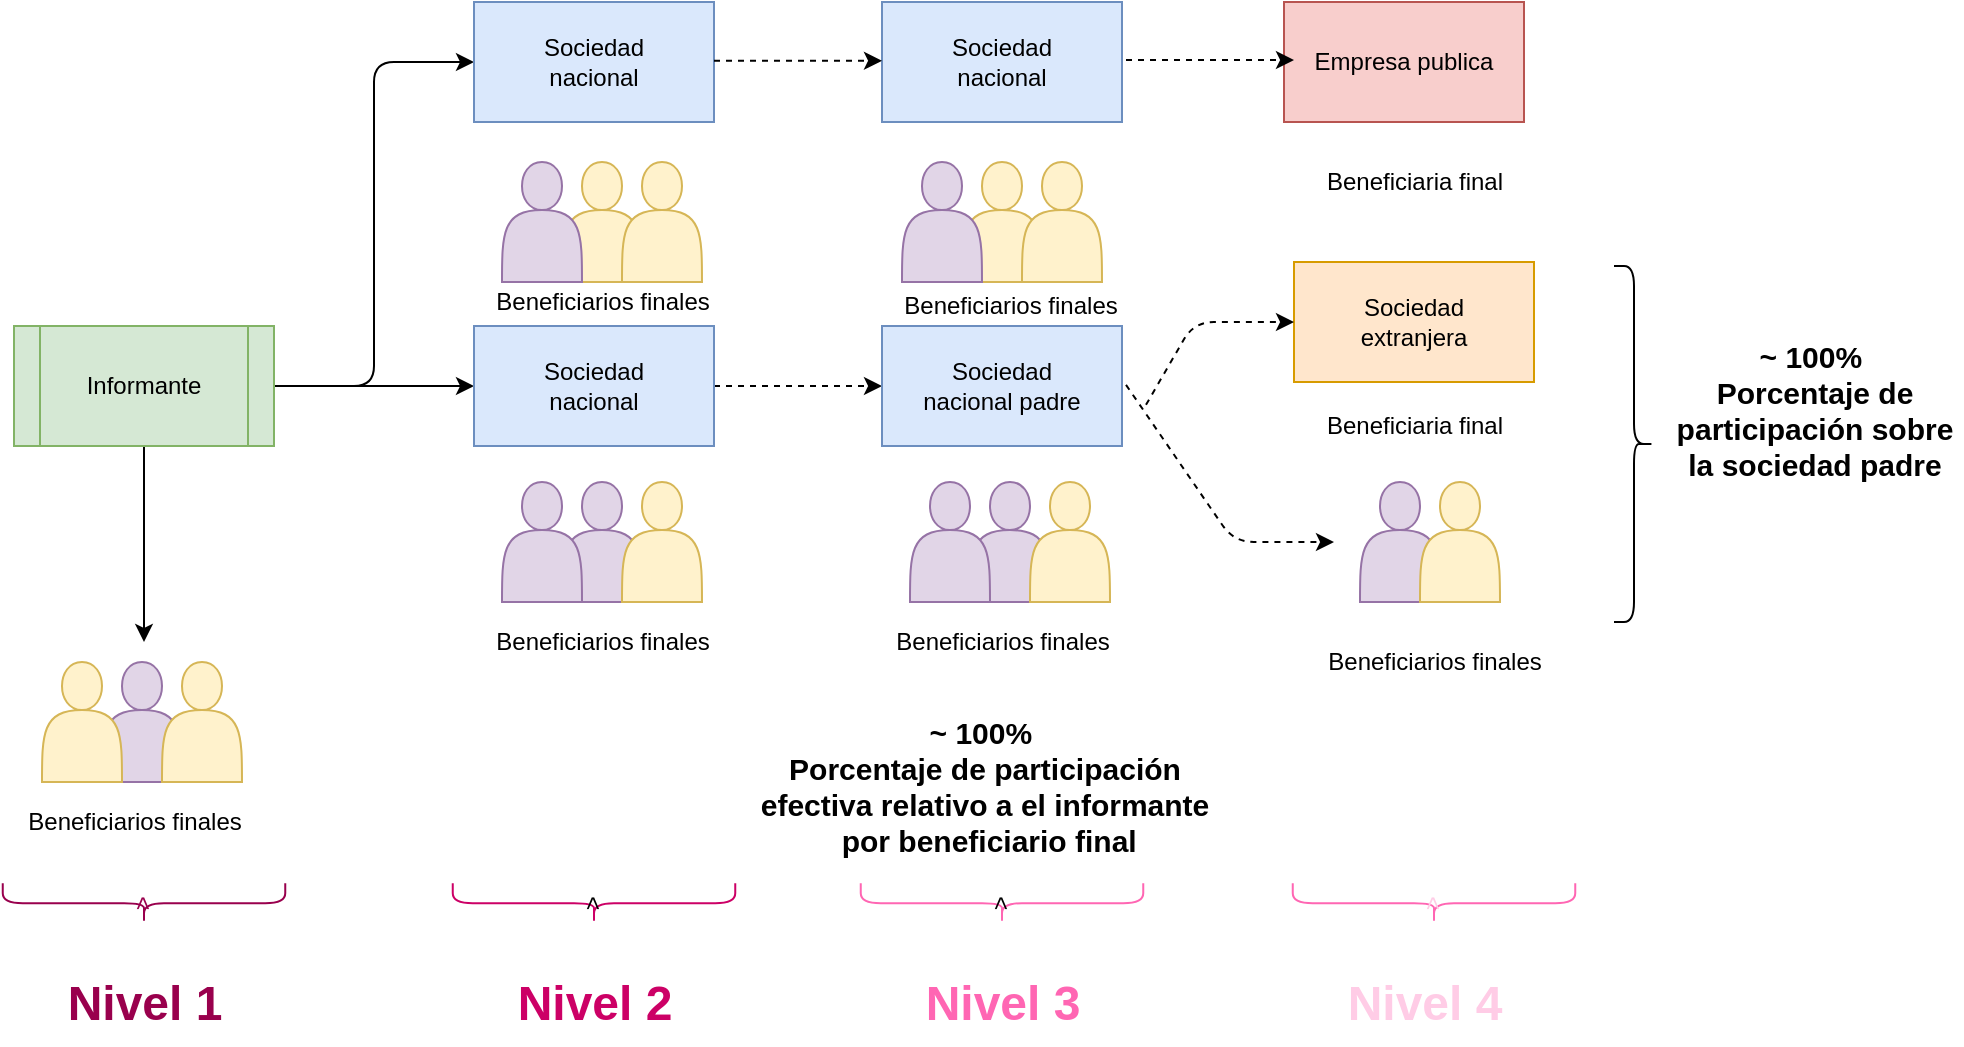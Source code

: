 <mxfile>
    <diagram id="Ms2f--9ogLVKOuNqTjOE" name="Page-1">
        <mxGraphModel dx="863" dy="695" grid="1" gridSize="10" guides="1" tooltips="1" connect="1" arrows="1" fold="1" page="1" pageScale="1" pageWidth="827" pageHeight="1169" math="0" shadow="0">
            <root>
                <mxCell id="0"/>
                <mxCell id="1" parent="0"/>
                <mxCell id="57" style="edgeStyle=none;html=1;entryX=0;entryY=0.5;entryDx=0;entryDy=0;exitX=1;exitY=0.5;exitDx=0;exitDy=0;" parent="1" source="4" target="25" edge="1">
                    <mxGeometry relative="1" as="geometry">
                        <Array as="points">
                            <mxPoint x="300" y="302"/>
                        </Array>
                    </mxGeometry>
                </mxCell>
                <mxCell id="61" style="edgeStyle=none;html=1;exitX=0.5;exitY=1;exitDx=0;exitDy=0;" parent="1" source="4" edge="1">
                    <mxGeometry relative="1" as="geometry">
                        <mxPoint x="185" y="430" as="targetPoint"/>
                        <Array as="points">
                            <mxPoint x="185" y="370"/>
                            <mxPoint x="185" y="400"/>
                        </Array>
                    </mxGeometry>
                </mxCell>
                <mxCell id="62" style="edgeStyle=none;html=1;exitX=1;exitY=0.5;exitDx=0;exitDy=0;entryX=0;entryY=0.5;entryDx=0;entryDy=0;" parent="1" source="4" target="5" edge="1">
                    <mxGeometry relative="1" as="geometry">
                        <Array as="points">
                            <mxPoint x="300" y="302"/>
                            <mxPoint x="300" y="140"/>
                        </Array>
                    </mxGeometry>
                </mxCell>
                <mxCell id="4" value="Informante" style="shape=process;whiteSpace=wrap;html=1;backgroundOutline=1;fillColor=#d5e8d4;strokeColor=#82b366;" parent="1" vertex="1">
                    <mxGeometry x="120" y="272" width="130" height="60" as="geometry"/>
                </mxCell>
                <mxCell id="5" value="Sociedad &lt;br&gt;nacional" style="rounded=0;whiteSpace=wrap;html=1;fillColor=#dae8fc;strokeColor=#6c8ebf;" parent="1" vertex="1">
                    <mxGeometry x="350" y="110" width="120" height="60" as="geometry"/>
                </mxCell>
                <mxCell id="6" value="&lt;span&gt;Sociedad&lt;/span&gt;&lt;br&gt;&lt;span&gt;nacional&lt;/span&gt;" style="rounded=0;whiteSpace=wrap;html=1;fillColor=#dae8fc;strokeColor=#6c8ebf;" parent="1" vertex="1">
                    <mxGeometry x="554" y="110" width="120" height="60" as="geometry"/>
                </mxCell>
                <mxCell id="22" value="" style="group" parent="1" vertex="1" connectable="0">
                    <mxGeometry x="364" y="190" width="100" height="60" as="geometry"/>
                </mxCell>
                <mxCell id="16" value="" style="shape=actor;whiteSpace=wrap;html=1;fillColor=#fff2cc;strokeColor=#d6b656;" parent="22" vertex="1">
                    <mxGeometry x="30" width="40" height="60" as="geometry"/>
                </mxCell>
                <mxCell id="17" value="" style="shape=actor;whiteSpace=wrap;html=1;fillColor=#e1d5e7;strokeColor=#9673a6;" parent="22" vertex="1">
                    <mxGeometry width="40" height="60" as="geometry"/>
                </mxCell>
                <mxCell id="18" value="" style="shape=actor;whiteSpace=wrap;html=1;fillColor=#fff2cc;strokeColor=#d6b656;" parent="22" vertex="1">
                    <mxGeometry x="60" width="40" height="60" as="geometry"/>
                </mxCell>
                <mxCell id="23" value="" style="group" parent="1" vertex="1" connectable="0">
                    <mxGeometry x="564" y="190" width="100" height="60" as="geometry"/>
                </mxCell>
                <mxCell id="3" value="" style="shape=actor;whiteSpace=wrap;html=1;fillColor=#fff2cc;strokeColor=#d6b656;" parent="23" vertex="1">
                    <mxGeometry x="30" width="40" height="60" as="geometry"/>
                </mxCell>
                <mxCell id="12" value="" style="shape=actor;whiteSpace=wrap;html=1;fillColor=#e1d5e7;strokeColor=#9673a6;" parent="23" vertex="1">
                    <mxGeometry width="40" height="60" as="geometry"/>
                </mxCell>
                <mxCell id="15" value="" style="shape=actor;whiteSpace=wrap;html=1;fillColor=#fff2cc;strokeColor=#d6b656;" parent="23" vertex="1">
                    <mxGeometry x="60" width="40" height="60" as="geometry"/>
                </mxCell>
                <mxCell id="24" value="" style="group" parent="1" vertex="1" connectable="0">
                    <mxGeometry x="134" y="440" width="100" height="60" as="geometry"/>
                </mxCell>
                <mxCell id="19" value="" style="shape=actor;whiteSpace=wrap;html=1;fillColor=#e1d5e7;strokeColor=#9673a6;" parent="24" vertex="1">
                    <mxGeometry x="30" width="40" height="60" as="geometry"/>
                </mxCell>
                <mxCell id="20" value="" style="shape=actor;whiteSpace=wrap;html=1;fillColor=#fff2cc;strokeColor=#d6b656;" parent="24" vertex="1">
                    <mxGeometry width="40" height="60" as="geometry"/>
                </mxCell>
                <mxCell id="69" value="" style="shape=actor;whiteSpace=wrap;html=1;fillColor=#fff2cc;strokeColor=#d6b656;" vertex="1" parent="24">
                    <mxGeometry x="60" width="40" height="60" as="geometry"/>
                </mxCell>
                <mxCell id="63" style="edgeStyle=none;html=1;exitX=1;exitY=0.5;exitDx=0;exitDy=0;entryX=0;entryY=0.5;entryDx=0;entryDy=0;dashed=1;" parent="1" source="25" target="39" edge="1">
                    <mxGeometry relative="1" as="geometry"/>
                </mxCell>
                <mxCell id="25" value="Sociedad &lt;br&gt;nacional" style="rounded=0;whiteSpace=wrap;html=1;fillColor=#dae8fc;strokeColor=#6c8ebf;" parent="1" vertex="1">
                    <mxGeometry x="350" y="272" width="120" height="60" as="geometry"/>
                </mxCell>
                <mxCell id="26" value="&lt;span&gt;Sociedad&lt;/span&gt;&lt;br&gt;extranjera" style="rounded=0;whiteSpace=wrap;html=1;fillColor=#ffe6cc;strokeColor=#d79b00;" parent="1" vertex="1">
                    <mxGeometry x="760" y="240" width="120" height="60" as="geometry"/>
                </mxCell>
                <mxCell id="27" value="" style="group" parent="1" vertex="1" connectable="0">
                    <mxGeometry x="364" y="350" width="100" height="60" as="geometry"/>
                </mxCell>
                <mxCell id="28" value="" style="shape=actor;whiteSpace=wrap;html=1;fillColor=#e1d5e7;strokeColor=#9673a6;" parent="27" vertex="1">
                    <mxGeometry x="30" width="40" height="60" as="geometry"/>
                </mxCell>
                <mxCell id="29" value="" style="shape=actor;whiteSpace=wrap;html=1;fillColor=#e1d5e7;strokeColor=#9673a6;" parent="27" vertex="1">
                    <mxGeometry width="40" height="60" as="geometry"/>
                </mxCell>
                <mxCell id="30" value="" style="shape=actor;whiteSpace=wrap;html=1;fillColor=#fff2cc;strokeColor=#d6b656;" parent="27" vertex="1">
                    <mxGeometry x="60" width="40" height="60" as="geometry"/>
                </mxCell>
                <mxCell id="35" value="" style="group" parent="1" vertex="1" connectable="0">
                    <mxGeometry x="763" y="350" width="100" height="60" as="geometry"/>
                </mxCell>
                <mxCell id="36" value="" style="shape=actor;whiteSpace=wrap;html=1;fillColor=#e1d5e7;strokeColor=#9673a6;" parent="35" vertex="1">
                    <mxGeometry x="30" width="40" height="60" as="geometry"/>
                </mxCell>
                <mxCell id="38" value="" style="shape=actor;whiteSpace=wrap;html=1;fillColor=#fff2cc;strokeColor=#d6b656;" parent="35" vertex="1">
                    <mxGeometry x="60" width="40" height="60" as="geometry"/>
                </mxCell>
                <mxCell id="39" value="Sociedad &lt;br&gt;nacional padre" style="rounded=0;whiteSpace=wrap;html=1;fillColor=#dae8fc;strokeColor=#6c8ebf;" parent="1" vertex="1">
                    <mxGeometry x="554" y="272" width="120" height="60" as="geometry"/>
                </mxCell>
                <mxCell id="40" value="" style="group" parent="1" vertex="1" connectable="0">
                    <mxGeometry x="568" y="350" width="100" height="60" as="geometry"/>
                </mxCell>
                <mxCell id="41" value="" style="shape=actor;whiteSpace=wrap;html=1;fillColor=#e1d5e7;strokeColor=#9673a6;" parent="40" vertex="1">
                    <mxGeometry x="30" width="40" height="60" as="geometry"/>
                </mxCell>
                <mxCell id="42" value="" style="shape=actor;whiteSpace=wrap;html=1;fillColor=#e1d5e7;strokeColor=#9673a6;" parent="40" vertex="1">
                    <mxGeometry width="40" height="60" as="geometry"/>
                </mxCell>
                <mxCell id="43" value="" style="shape=actor;whiteSpace=wrap;html=1;fillColor=#fff2cc;strokeColor=#d6b656;" parent="40" vertex="1">
                    <mxGeometry x="60" width="40" height="60" as="geometry"/>
                </mxCell>
                <mxCell id="44" value="&amp;lt;" style="shape=curlyBracket;whiteSpace=wrap;html=1;rounded=1;flipH=1;size=0.5;rotation=90;strokeColor=#99004D;fontColor=#99004D;" parent="1" vertex="1">
                    <mxGeometry x="175" y="490" width="20" height="141.25" as="geometry"/>
                </mxCell>
                <mxCell id="45" value="Nivel 1" style="text;strokeColor=none;fillColor=none;html=1;fontSize=24;fontStyle=1;verticalAlign=middle;align=center;fontColor=#99004D;" parent="1" vertex="1">
                    <mxGeometry x="135" y="591" width="100" height="40" as="geometry"/>
                </mxCell>
                <mxCell id="50" value="&amp;lt;" style="shape=curlyBracket;whiteSpace=wrap;html=1;rounded=1;flipH=1;size=0.5;rotation=90;fillColor=#CC0066;strokeColor=#CC0066;" parent="1" vertex="1">
                    <mxGeometry x="400" y="490" width="20" height="141.25" as="geometry"/>
                </mxCell>
                <mxCell id="51" value="Nivel 2" style="text;strokeColor=none;fillColor=none;html=1;fontSize=24;fontStyle=1;verticalAlign=middle;align=center;fontColor=#CC0066;" parent="1" vertex="1">
                    <mxGeometry x="360" y="591.25" width="100" height="40" as="geometry"/>
                </mxCell>
                <mxCell id="52" value="&amp;lt;" style="shape=curlyBracket;whiteSpace=wrap;html=1;rounded=1;flipH=1;size=0.5;rotation=90;strokeColor=#FF66B3;" parent="1" vertex="1">
                    <mxGeometry x="604" y="490" width="20" height="141.25" as="geometry"/>
                </mxCell>
                <mxCell id="53" value="Nivel 3" style="text;strokeColor=none;fillColor=none;html=1;fontSize=24;fontStyle=1;verticalAlign=middle;align=center;fontColor=#FF66B3;" parent="1" vertex="1">
                    <mxGeometry x="564" y="591.25" width="100" height="40" as="geometry"/>
                </mxCell>
                <mxCell id="64" style="edgeStyle=none;html=1;exitX=1;exitY=0.5;exitDx=0;exitDy=0;entryX=0;entryY=0.5;entryDx=0;entryDy=0;dashed=1;" parent="1" edge="1">
                    <mxGeometry relative="1" as="geometry">
                        <mxPoint x="470" y="139.41" as="sourcePoint"/>
                        <mxPoint x="554" y="139.41" as="targetPoint"/>
                    </mxGeometry>
                </mxCell>
                <mxCell id="65" style="edgeStyle=none;html=1;exitX=1;exitY=0.5;exitDx=0;exitDy=0;dashed=1;jumpSize=7;" parent="1" edge="1">
                    <mxGeometry relative="1" as="geometry">
                        <mxPoint x="676" y="301.41" as="sourcePoint"/>
                        <mxPoint x="780" y="380" as="targetPoint"/>
                        <Array as="points">
                            <mxPoint x="730" y="380"/>
                        </Array>
                    </mxGeometry>
                </mxCell>
                <mxCell id="67" value="Empresa publica" style="rounded=0;whiteSpace=wrap;html=1;fillColor=#f8cecc;strokeColor=#b85450;" vertex="1" parent="1">
                    <mxGeometry x="755" y="110" width="120" height="60" as="geometry"/>
                </mxCell>
                <mxCell id="68" style="edgeStyle=none;html=1;exitX=1;exitY=0.5;exitDx=0;exitDy=0;entryX=0;entryY=0.5;entryDx=0;entryDy=0;dashed=1;" edge="1" parent="1">
                    <mxGeometry relative="1" as="geometry">
                        <mxPoint x="676" y="139" as="sourcePoint"/>
                        <mxPoint x="760" y="139" as="targetPoint"/>
                    </mxGeometry>
                </mxCell>
                <mxCell id="72" value="Beneficiarios finales&lt;br&gt;" style="text;html=1;align=center;verticalAlign=middle;resizable=0;points=[];autosize=1;strokeColor=none;fillColor=none;" vertex="1" parent="1">
                    <mxGeometry x="120" y="510" width="120" height="20" as="geometry"/>
                </mxCell>
                <mxCell id="73" value="Beneficiarios finales&lt;br&gt;" style="text;html=1;align=center;verticalAlign=middle;resizable=0;points=[];autosize=1;strokeColor=none;fillColor=none;" vertex="1" parent="1">
                    <mxGeometry x="354" y="420" width="120" height="20" as="geometry"/>
                </mxCell>
                <mxCell id="74" value="Beneficiarios finales&lt;br&gt;" style="text;html=1;align=center;verticalAlign=middle;resizable=0;points=[];autosize=1;strokeColor=none;fillColor=none;" vertex="1" parent="1">
                    <mxGeometry x="354" y="250" width="120" height="20" as="geometry"/>
                </mxCell>
                <mxCell id="75" value="Beneficiarios finales&lt;br&gt;" style="text;html=1;align=center;verticalAlign=middle;resizable=0;points=[];autosize=1;strokeColor=none;fillColor=none;" vertex="1" parent="1">
                    <mxGeometry x="558" y="252" width="120" height="20" as="geometry"/>
                </mxCell>
                <mxCell id="76" value="Beneficiarios finales&lt;br&gt;" style="text;html=1;align=center;verticalAlign=middle;resizable=0;points=[];autosize=1;strokeColor=none;fillColor=none;" vertex="1" parent="1">
                    <mxGeometry x="554" y="420" width="120" height="20" as="geometry"/>
                </mxCell>
                <mxCell id="77" value="Beneficiarios finales&lt;br&gt;" style="text;html=1;align=center;verticalAlign=middle;resizable=0;points=[];autosize=1;strokeColor=none;fillColor=none;" vertex="1" parent="1">
                    <mxGeometry x="770" y="430" width="120" height="20" as="geometry"/>
                </mxCell>
                <mxCell id="78" value="Beneficiaria final" style="text;html=1;align=center;verticalAlign=middle;resizable=0;points=[];autosize=1;strokeColor=none;fillColor=none;" vertex="1" parent="1">
                    <mxGeometry x="770" y="312" width="100" height="20" as="geometry"/>
                </mxCell>
                <mxCell id="79" style="edgeStyle=none;html=1;exitX=1;exitY=0.5;exitDx=0;exitDy=0;dashed=1;jumpSize=7;entryX=0;entryY=0.5;entryDx=0;entryDy=0;" edge="1" parent="1" target="26">
                    <mxGeometry relative="1" as="geometry">
                        <mxPoint x="686" y="311.41" as="sourcePoint"/>
                        <mxPoint x="790" y="390" as="targetPoint"/>
                        <Array as="points">
                            <mxPoint x="710" y="270"/>
                        </Array>
                    </mxGeometry>
                </mxCell>
                <mxCell id="81" value="Beneficiaria final" style="text;html=1;align=center;verticalAlign=middle;resizable=0;points=[];autosize=1;strokeColor=none;fillColor=none;" vertex="1" parent="1">
                    <mxGeometry x="770" y="190" width="100" height="20" as="geometry"/>
                </mxCell>
                <mxCell id="85" value="" style="shape=curlyBracket;whiteSpace=wrap;html=1;rounded=1;flipH=1;" vertex="1" parent="1">
                    <mxGeometry x="920" y="242" width="20" height="178" as="geometry"/>
                </mxCell>
                <mxCell id="86" value="~ 100%&amp;nbsp;&lt;br style=&quot;font-size: 15px&quot;&gt;Porcentaje de&lt;br style=&quot;font-size: 15px&quot;&gt;&amp;nbsp;participación sobre&amp;nbsp;&lt;br&gt;la sociedad padre" style="text;strokeColor=none;fillColor=none;html=1;fontSize=15;fontStyle=1;verticalAlign=middle;align=center;" vertex="1" parent="1">
                    <mxGeometry x="950" y="272" width="140" height="84" as="geometry"/>
                </mxCell>
                <mxCell id="87" value="~ 100%&amp;nbsp;&lt;br style=&quot;font-size: 15px&quot;&gt;Porcentaje de participación&lt;br&gt;efectiva relativo a el informante&lt;br&gt;&amp;nbsp;por beneficiario final" style="text;strokeColor=none;fillColor=none;html=1;fontSize=15;fontStyle=1;verticalAlign=middle;align=center;" vertex="1" parent="1">
                    <mxGeometry x="470" y="460" width="270" height="84" as="geometry"/>
                </mxCell>
                <mxCell id="90" value="&amp;lt;" style="shape=curlyBracket;whiteSpace=wrap;html=1;rounded=1;flipH=1;size=0.5;rotation=90;strokeColor=#FF66B3;fontColor=#FFCCE6;" vertex="1" parent="1">
                    <mxGeometry x="820" y="490" width="20" height="141.25" as="geometry"/>
                </mxCell>
                <mxCell id="91" value="Nivel 4" style="text;strokeColor=none;fillColor=none;html=1;fontSize=24;fontStyle=1;verticalAlign=middle;align=center;fontColor=#FFCCE6;" vertex="1" parent="1">
                    <mxGeometry x="775" y="591.25" width="100" height="40" as="geometry"/>
                </mxCell>
            </root>
        </mxGraphModel>
    </diagram>
</mxfile>